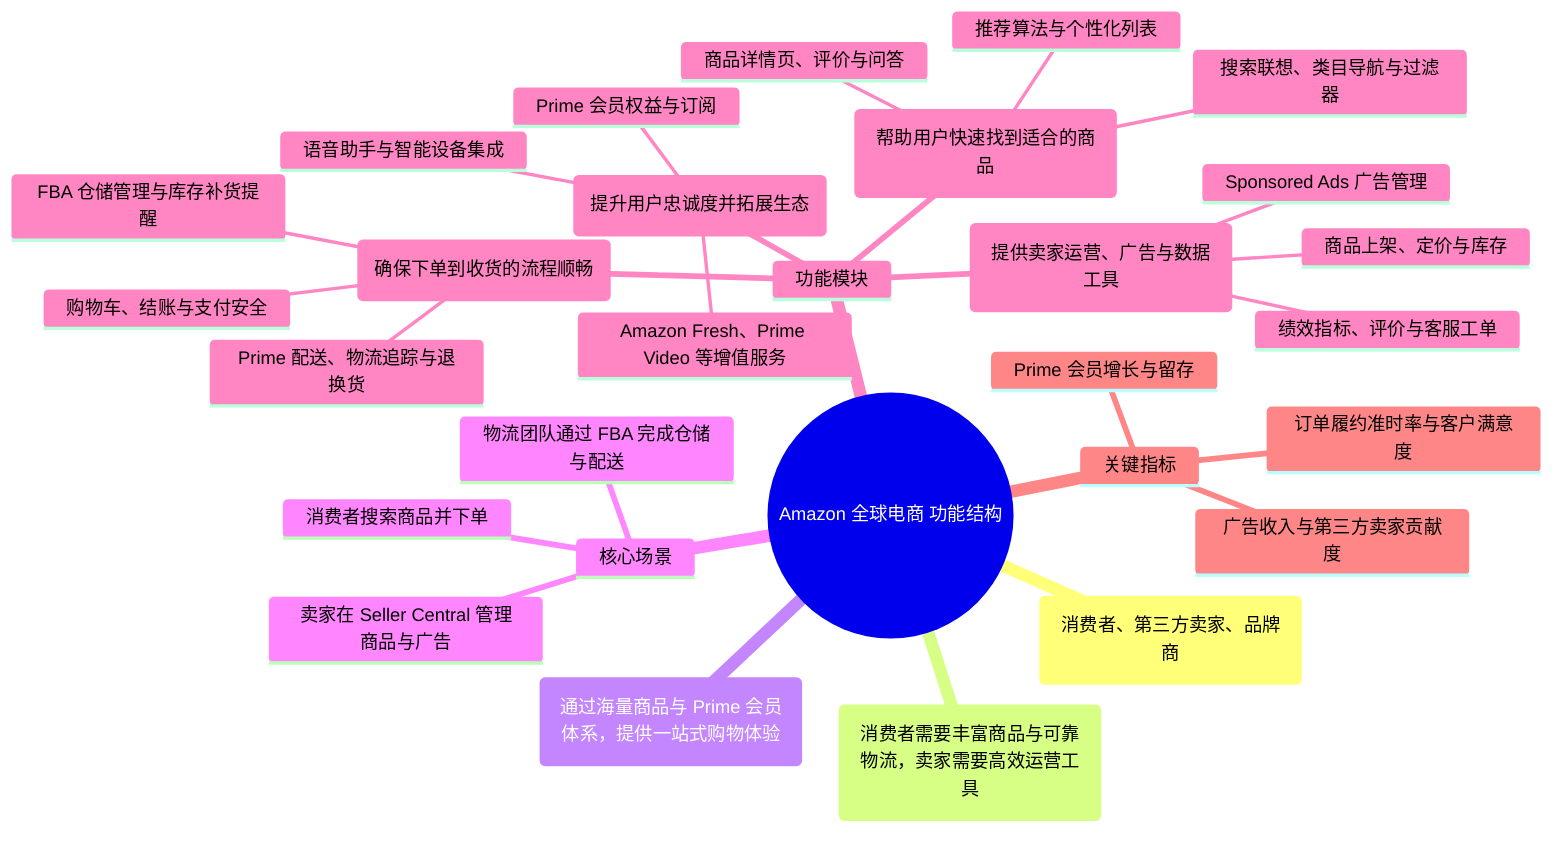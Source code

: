 %% Auto-generated by scripts/generate_assets.py
mindmap
  root((Amazon 全球电商 功能结构))
    目标用户(消费者、第三方卖家、品牌商)
    核心痛点(消费者需要丰富商品与可靠物流，卖家需要高效运营工具)
    价值主张(通过海量商品与 Prime 会员体系，提供一站式购物体验)
    核心场景
      消费者搜索商品并下单
      卖家在 Seller Central 管理商品与广告
      物流团队通过 FBA 完成仓储与配送
    功能模块
      商品与搜索(帮助用户快速找到适合的商品)
        搜索联想、类目导航与过滤器
        商品详情页、评价与问答
        推荐算法与个性化列表
      交易与履约(确保下单到收货的流程顺畅)
        购物车、结账与支付安全
        Prime 配送、物流追踪与退换货
        FBA 仓储管理与库存补货提醒
      卖家中心(提供卖家运营、广告与数据工具)
        商品上架、定价与库存
        Sponsored Ads 广告管理
        绩效指标、评价与客服工单
      会员与服务扩展(提升用户忠诚度并拓展生态)
        Prime 会员权益与订阅
        Amazon Fresh、Prime Video 等增值服务
        语音助手与智能设备集成
    关键指标
      Prime 会员增长与留存
      订单履约准时率与客户满意度
      广告收入与第三方卖家贡献度